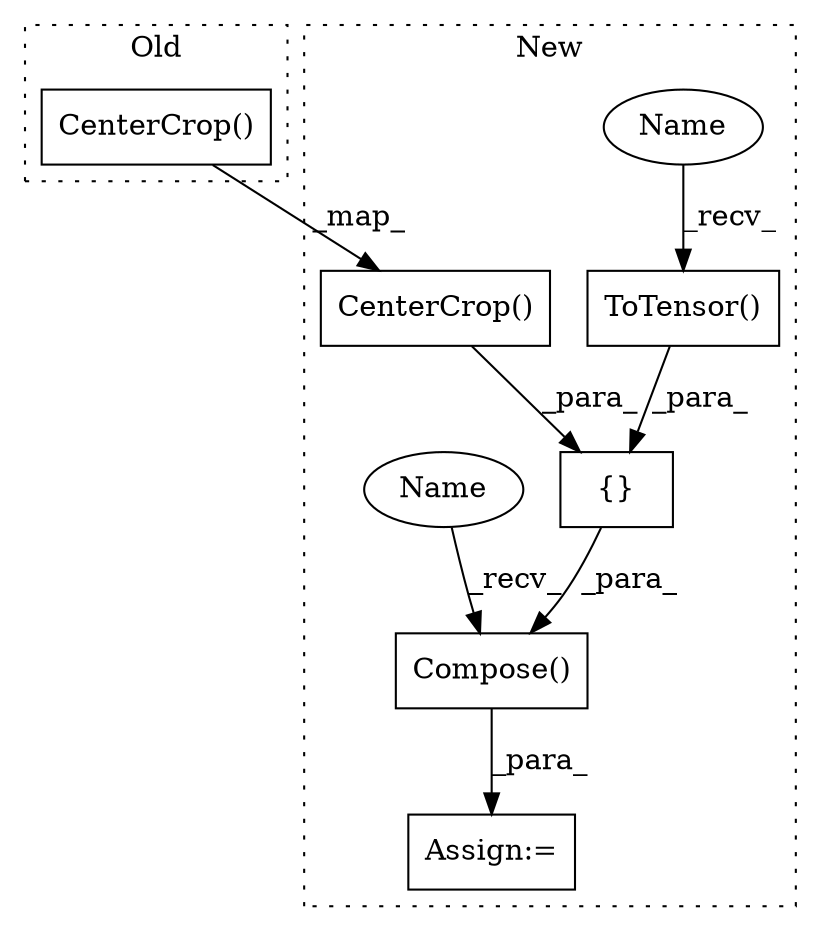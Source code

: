 digraph G {
subgraph cluster0 {
1 [label="CenterCrop()" a="75" s="1625,1656" l="22,1" shape="box"];
label = "Old";
style="dotted";
}
subgraph cluster1 {
2 [label="CenterCrop()" a="75" s="1534,1559" l="22,1" shape="box"];
3 [label="{}" a="59" s="1490,1665" l="14,0" shape="box"];
4 [label="Compose()" a="75" s="1471,1675" l="19,1" shape="box"];
5 [label="ToTensor()" a="75" s="1621" l="21" shape="box"];
6 [label="Assign:=" a="68" s="1468" l="3" shape="box"];
7 [label="Name" a="87" s="1621" l="10" shape="ellipse"];
8 [label="Name" a="87" s="1471" l="10" shape="ellipse"];
label = "New";
style="dotted";
}
1 -> 2 [label="_map_"];
2 -> 3 [label="_para_"];
3 -> 4 [label="_para_"];
4 -> 6 [label="_para_"];
5 -> 3 [label="_para_"];
7 -> 5 [label="_recv_"];
8 -> 4 [label="_recv_"];
}